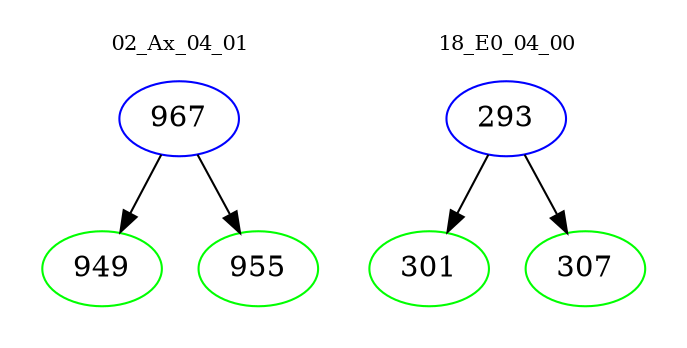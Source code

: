 digraph{
subgraph cluster_0 {
color = white
label = "02_Ax_04_01";
fontsize=10;
T0_967 [label="967", color="blue"]
T0_967 -> T0_949 [color="black"]
T0_949 [label="949", color="green"]
T0_967 -> T0_955 [color="black"]
T0_955 [label="955", color="green"]
}
subgraph cluster_1 {
color = white
label = "18_E0_04_00";
fontsize=10;
T1_293 [label="293", color="blue"]
T1_293 -> T1_301 [color="black"]
T1_301 [label="301", color="green"]
T1_293 -> T1_307 [color="black"]
T1_307 [label="307", color="green"]
}
}

